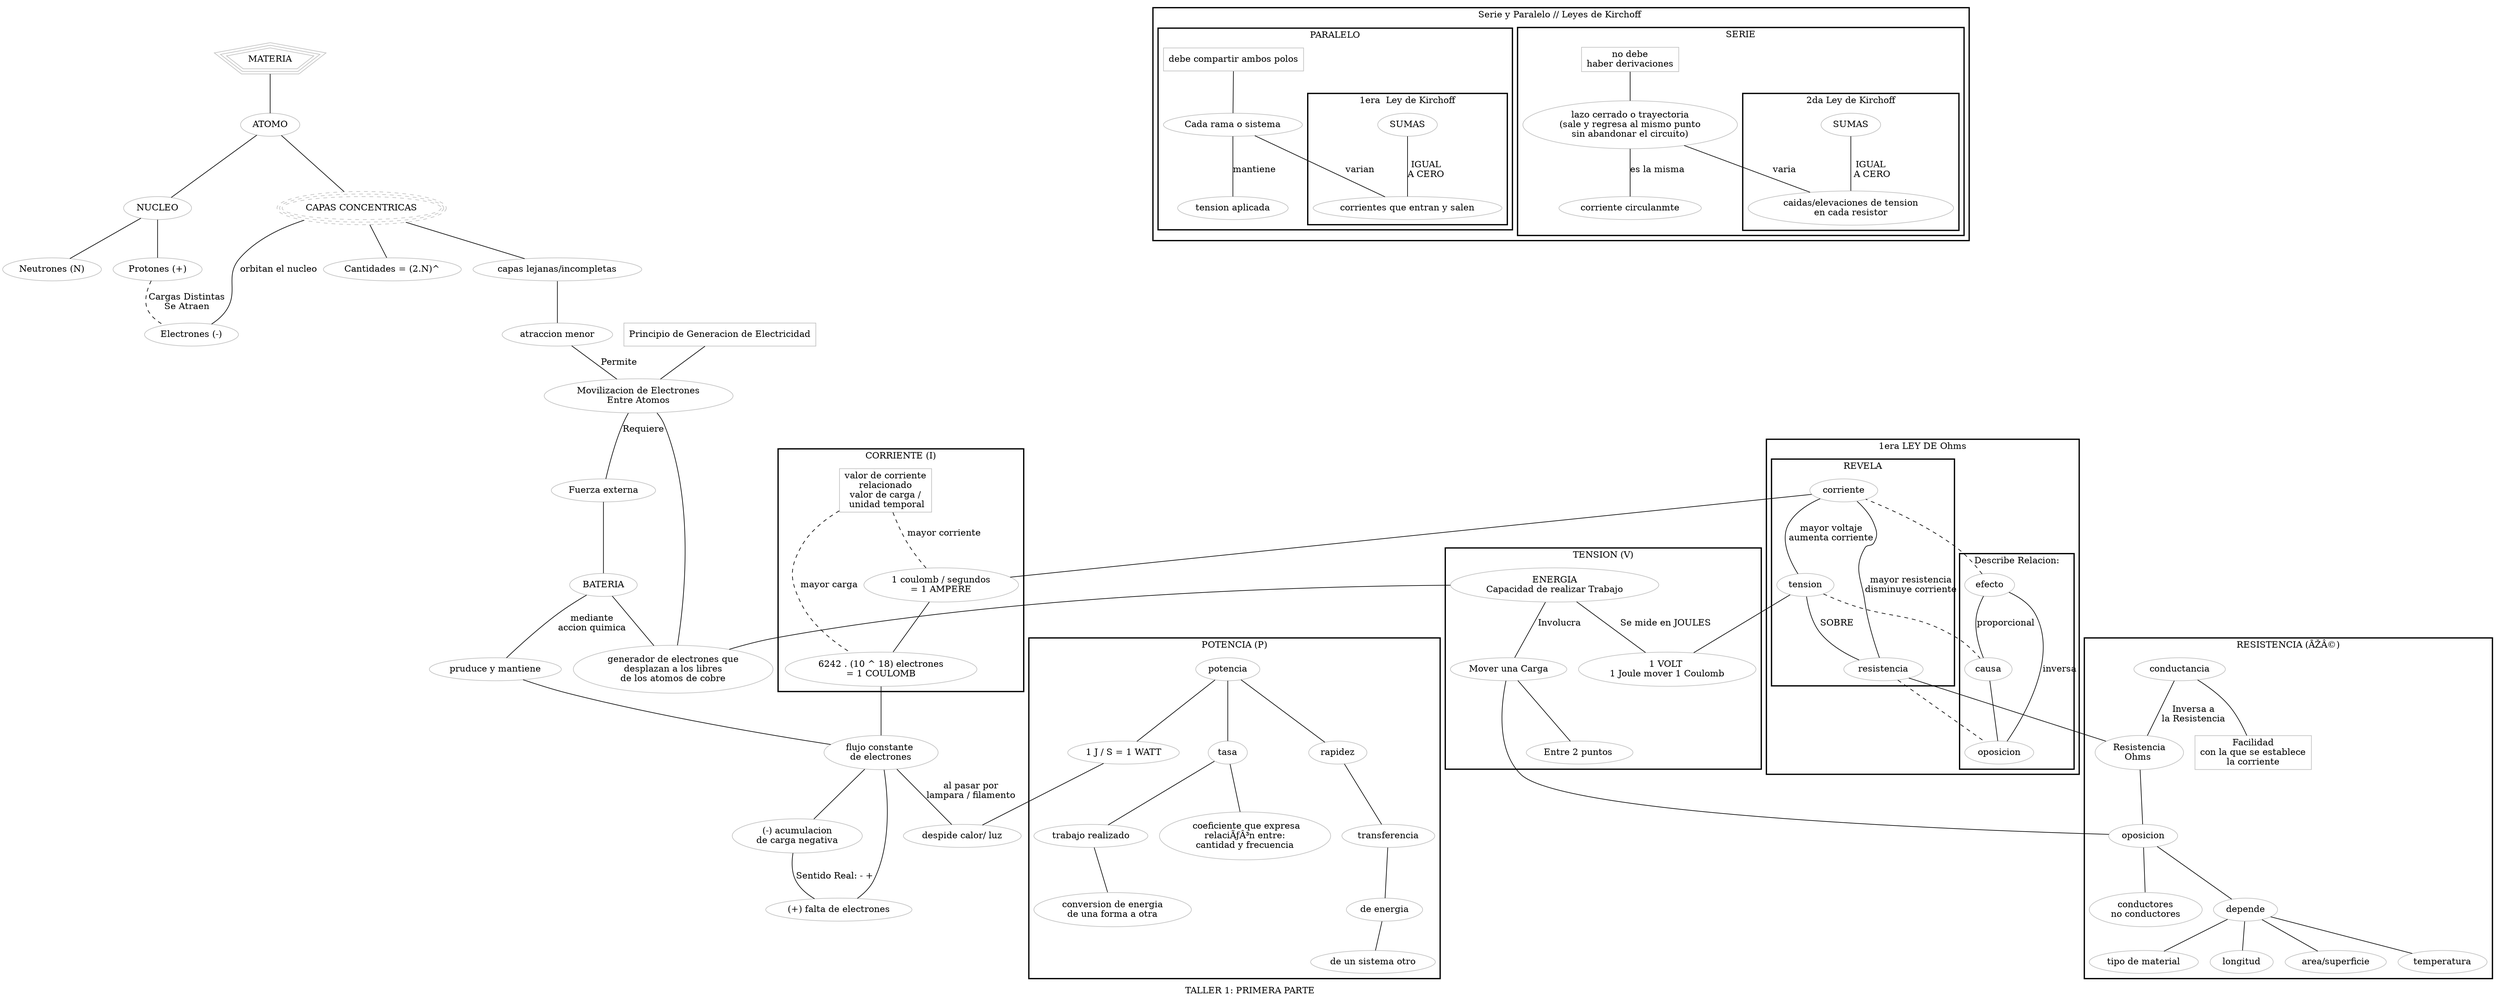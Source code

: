 graph G {
 label="TALLER 1: PRIMERA PARTE" 
style=bold
node[color=gray];


 /*
  subgraph clusterA {
    label="corriente"
    a -- b;
    subgraph clusterC {
      C -- D;
    }
  }
  subgraph clusterB {
    d -- f
  }
  d -- D
*/
  materia [ label="MATERIA",shape=polygon, sides=5, peripheries=3 ]
  materia -- atomo
  atomo [label="ATOMO"]
  atomo -- {NUCLEO CAPAS}
  NUCLEO [label="NUCLEO"]; 
  NUCLEO -- {neutrones protones};
  neutrones [label="Neutrones (N)"];
  protones [label="Protones (+)"];
  electrones [label="Electrones (-)"];
  protones -- electrones [label="Cargas Distintas\nSe Atraen", style=dashed];
  CAPAS [label="CAPAS CONCENTRICAS", peripheries=3, style=dashed];


  CAPAS -- electrones [label="orbitan el nucleo"];

  CAPAS -- {cantidades distancia};
  cantidades [ label="Cantidades = (2.N)^"];
  distancia [ label="capas lejanas/incompletas"];
  distancia -- atraccion;
  atraccion [ label="atraccion menor"];
  atraccion -- movilizacion[label="Permite"];
  movilizacion [ label="Movilizacion de Electrones\nEntre Atomos"];
  fuerza [label="Fuerza externa"];
  movilizacion--fuerza[label="Requiere"];
  principio -- movilizacion /* [label="Requiere  Fuerza externa"];*/
  principio [ label="Principio de Generacion de Electricidad", shape=polygon];

  fuerza -- BATERIA ;
  
  BATERIA -- produce  [label="mediante\naccion quimica"];
  BATERIA -- generador;
  generador[label="generador de electrones que\ndesplazan a los libres\nde los atomos de cobre"];
  generador -- {movilizacion};
  produce [label="pruduce y mantiene"]
  produce -- {flujo}
  flujo  [label="flujo constante \nde electrones"];
  flujo -- negativo;
  negativo [label="(-) acumulacion\nde carga negativa"]
  negativo -- positivo[label="Sentido Real: - +"];
  positivo [label="(+) falta de electrones"]
  positivo -- flujo;

  flujo -- filamento [label="al pasar por\nlampara / filamento"];
  filamento[label="despide calor/ luz"];

  columbio -- flujo;
  subgraph clusterCorriente {
    label="CORRIENTE (I)"
    columbio [label ="6242 . (10 ^ 18) electrones\n= 1 COULOMB"]
    amper [label ="1 coulomb / segundos\n= 1 AMPERE"]
    amper -- columbio;
    relacion[label="valor de corriente\nrelacionado\nvalor de carga /\n unidad temporal", shape=polygon];

    relacion -- amper[label="mayor corriente",style=dashed];
    relacion -- columbio [label="mayor carga",style=dashed];

    /*
    subgraph clusterC {
      C -- D;
    }
  */
  
  }

  energia -- generador;
  subgraph clusterT {
    label="TENSION (V)"
    energia [label ="ENERGIA\nCapacidad de realizar Trabajo"]
    energia -- mover[label="Involucra"];
    mover [label ="Mover una Carga"];
    mover -- entre;
    entre [label ="Entre 2 puntos "];
    energia -- volt [label=" Se mide en JOULES"];
    volt [label ="1 VOLT \n1 Joule mover 1 Coulomb"];
  }
  
  mover -- oposicion;
  subgraph clusterResistencia {
   label="RESISTENCIA (ÃŽÂ©)"
   ohm [label ="Resistencia\nOhms "]
   oposicion -- {"conductores\nno conductores"}
   oposicion -- depende
   depende -- {"tipo de material" longitud "area/superficie" temperatura}
   ohm -- oposicion
   conductancia -- ohm [label="Inversa a\nla Resistencia"]
   conductancia -- facilidad
   facilidad[label="Facilidad\ncon la que se establece\nla corriente" shape=polygon]
   
  }

  subgraph clusterLeydeohms {
   label="1era LEY DE Ohms"

  subgraph clusterFisica {
   label="Describe Relacion:"
     efecto -- causa  [label=proporcional]
     efecto -- oposission  [label=inversa]
     causa -- oposission
     oposission [label=oposicion]
    }
   subgraph clusterElectronica {
     label="REVELA"
     corriente -- tension  [label="mayor voltaje\naumenta corriente"]
     corriente -- resistencia  [label="mayor resistencia\ndisminuye corriente"]
     tension -- resistencia [label="SOBRE"]
    }

    efecto -- corriente [style=dashed];
    tension -- causa [style=dashed];
    resistencia -- oposission [style=dashed];


  } 
resistencia -- ohm;
corriente -- amper;
tension -- volt;



 watt -- filamento;
  subgraph clusterPotensia {
    label="POTENCIA (P)"
    potencia  -- watt
    watt [label ="1 J / S = 1 WATT"]
   
    potencia -- tasa -- trabajo
    tasa -- tasa_explicacion
    tasa_explicacion [label =" coeficiente que expresa\nrelaciÃƒÂ³n entre:\ncantidad y frecuencia"]
    trabajo [label ="trabajo realizado"]
    trabajo -- conversion
    conversion [label = "conversion de energia\nde una forma a otra"]
   
    potencia --  rapidez -- transferencia -- "de energia" -- entre_sistemas
    entre_sistemas [label="de un sistema otro"]
    
  }

  subgraph clusterKirchoff {
    label="Leyes de Kirchoff";
     
       
  }

 subgraph clusterSerieparalelo {
    label="Serie y Paralelo // Leyes de Kirchoff ";

      subgraph clusterSerie {
         label="SERIE"
         nodebe [label="no debe\nhaber derivaciones", shape=polygon]
         nodebe -- lazo
         lazo [label = "lazo cerrado o trayectoria\n(sale y regresa al mismo punto\nsin abandonar el circuito)"]
         lazo -- "corriente circulanmte" [label="es la misma"]
         lazo -- caidas [label="varia"]
         caidas[label = "caidas/elevaciones de tension\nen cada resistor"]
         
         subgraph clusterPrimera {
           label="2da Ley de Kirchoff"
             sumaz -- caidas [label="IGUAL\n A CERO" ]
             sumaz [label="SUMAS"]
          }

      }
      subgraph clusterParalelo {
         label="PARALELO"
         debe [label="debe compartir ambos polos", shape=polygon]
         debe --  rama
         rama [label="Cada rama o sistema"]
         rama -- "tension aplicada"  [label="mantiene"]
         rama -- entransalen  [label="varian"]
         entransalen [label="corrientes que entran y salen"]

          subgraph clusterSegunda {
             label="1era  Ley de Kirchoff" 
             sumas [label="SUMAS"]
             sumas -- entransalen[label="IGUAL\nA CERO" ]
           }
       }
  }

}